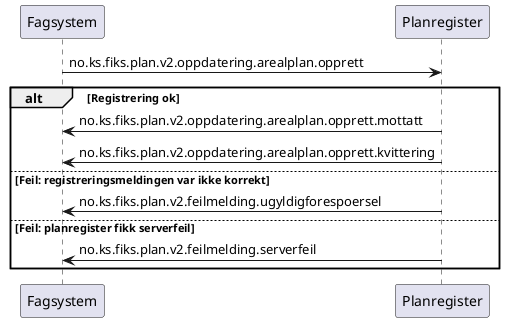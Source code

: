 @startuml

Fagsystem -> Planregister: no.ks.fiks.plan.v2.oppdatering.arealplan.opprett

alt Registrering ok
Fagsystem <- Planregister: no.ks.fiks.plan.v2.oppdatering.arealplan.opprett.mottatt
Fagsystem <- Planregister: no.ks.fiks.plan.v2.oppdatering.arealplan.opprett.kvittering

else Feil: registreringsmeldingen var ikke korrekt
Fagsystem <- Planregister: no.ks.fiks.plan.v2.feilmelding.ugyldigforespoersel

else Feil: planregister fikk serverfeil
Fagsystem <- Planregister: no.ks.fiks.plan.v2.feilmelding.serverfeil

end
@enduml